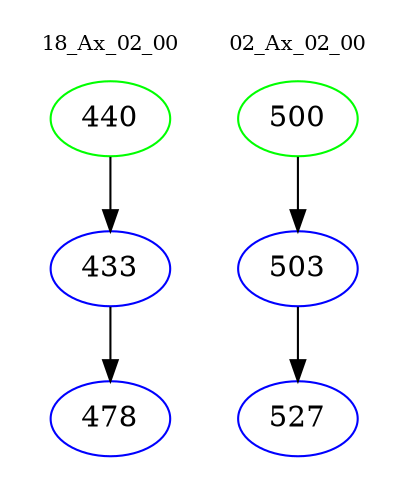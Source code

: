 digraph{
subgraph cluster_0 {
color = white
label = "18_Ax_02_00";
fontsize=10;
T0_440 [label="440", color="green"]
T0_440 -> T0_433 [color="black"]
T0_433 [label="433", color="blue"]
T0_433 -> T0_478 [color="black"]
T0_478 [label="478", color="blue"]
}
subgraph cluster_1 {
color = white
label = "02_Ax_02_00";
fontsize=10;
T1_500 [label="500", color="green"]
T1_500 -> T1_503 [color="black"]
T1_503 [label="503", color="blue"]
T1_503 -> T1_527 [color="black"]
T1_527 [label="527", color="blue"]
}
}
